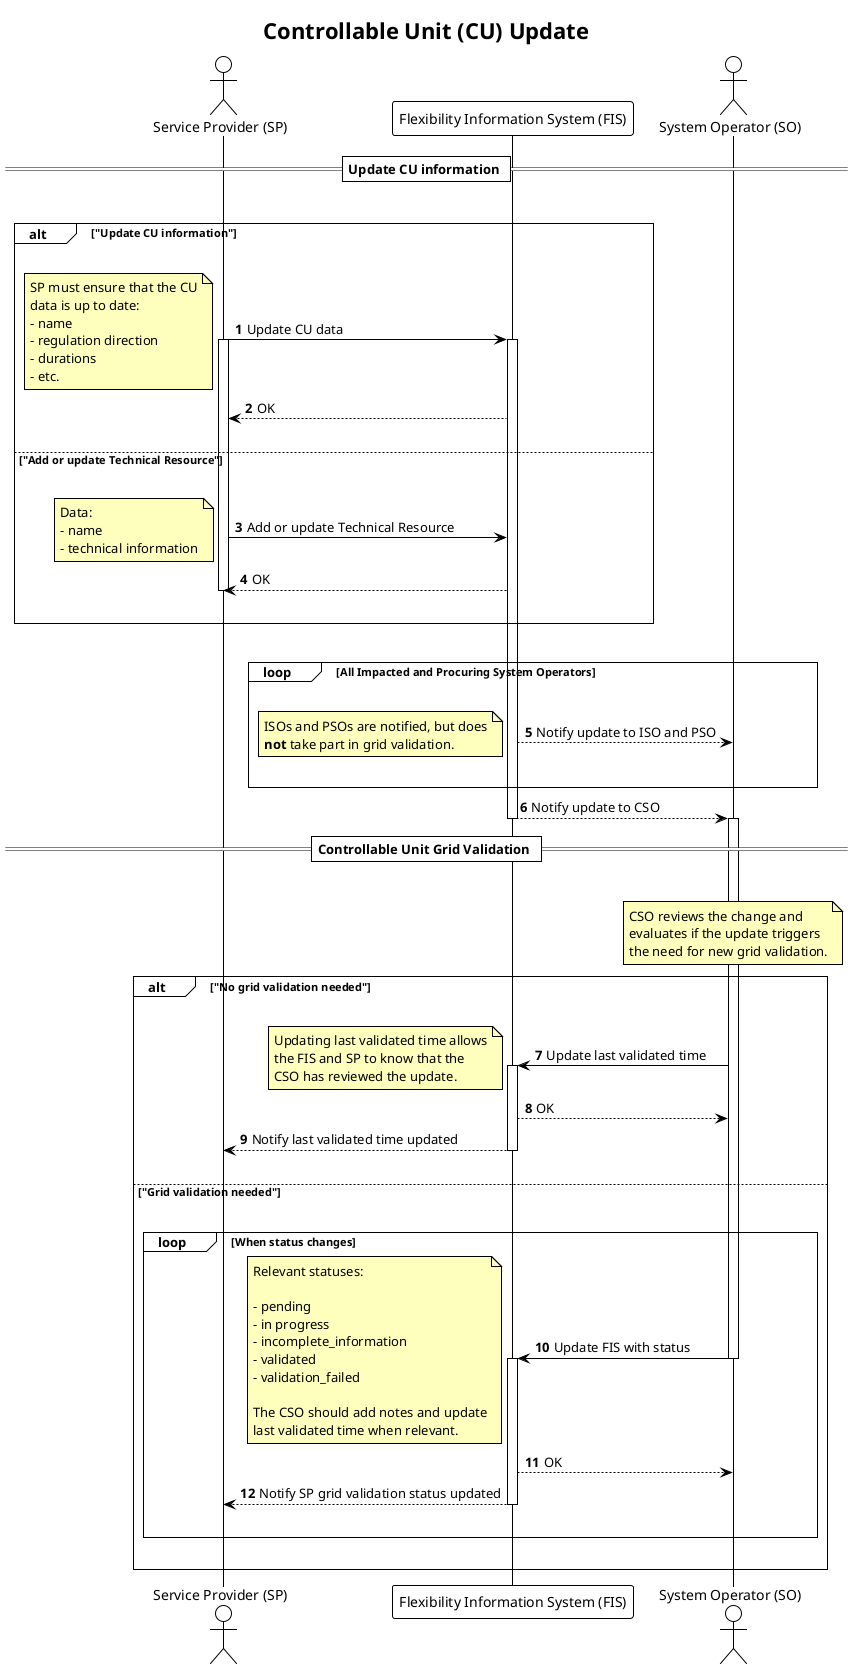 @startuml controllable_unit_update
!theme plain

title Controllable Unit (CU) Update

autonumber
skinparam note {
    BackgroundColor #FFFFBD
}

actor "Service Provider (SP)" as SP
participant "Flexibility Information System (FIS)" as FIS
actor "System Operator (SO)" as SO


== Update CU information ==

|||

alt "Update CU information"
    |||
    SP -> FIS: Update CU data
    activate SP
note left
    SP must ensure that the CU
    data is up to date:
    - name
    - regulation direction
    - durations
    - etc.
end note
activate FIS
FIS --> SP: OK
    |||
else "Add or update Technical Resource"
    |||
    SP -> FIS: Add or update Technical Resource
    note left
        Data:
        - name
        - technical information
    end note
    FIS --> SP: OK
    deactivate SP
    |||
end
    |||

loop All Impacted and Procuring System Operators
    |||
    FIS --> SO: Notify update to ISO and PSO
    note left
        ISOs and PSOs are notified, but does
        <b>not</b> take part in grid validation.
    end note
    |||
end
FIS --> SO: Notify update to CSO
deactivate FIS

== Controllable Unit Grid Validation ==

activate SO
    |||
note over SO
    CSO reviews the change and
    evaluates if the update triggers
    the need for new grid validation.
end note

alt "No grid validation needed"
    |||
    SO -> FIS: Update last validated time
    note left
        Updating last validated time allows
        the FIS and SP to know that the
        CSO has reviewed the update.
    end note
    activate FIS
    FIS --> SO: OK
    FIS --> SP: Notify last validated time updated
    deactivate FIS
    |||
else "Grid validation needed"
    |||
    loop When status changes
        SO -> FIS: Update FIS with status
        deactivate SO
        note left
            Relevant statuses:

            - pending
            - in progress
            - incomplete_information
            - validated
            - validation_failed

            The CSO should add notes and update
            last validated time when relevant.
        end note
        activate FIS
        FIS --> SO: OK
        FIS --> SP: Notify SP grid validation status updated
        deactivate FIS
        |||
    end
    |||
end

@enduml
